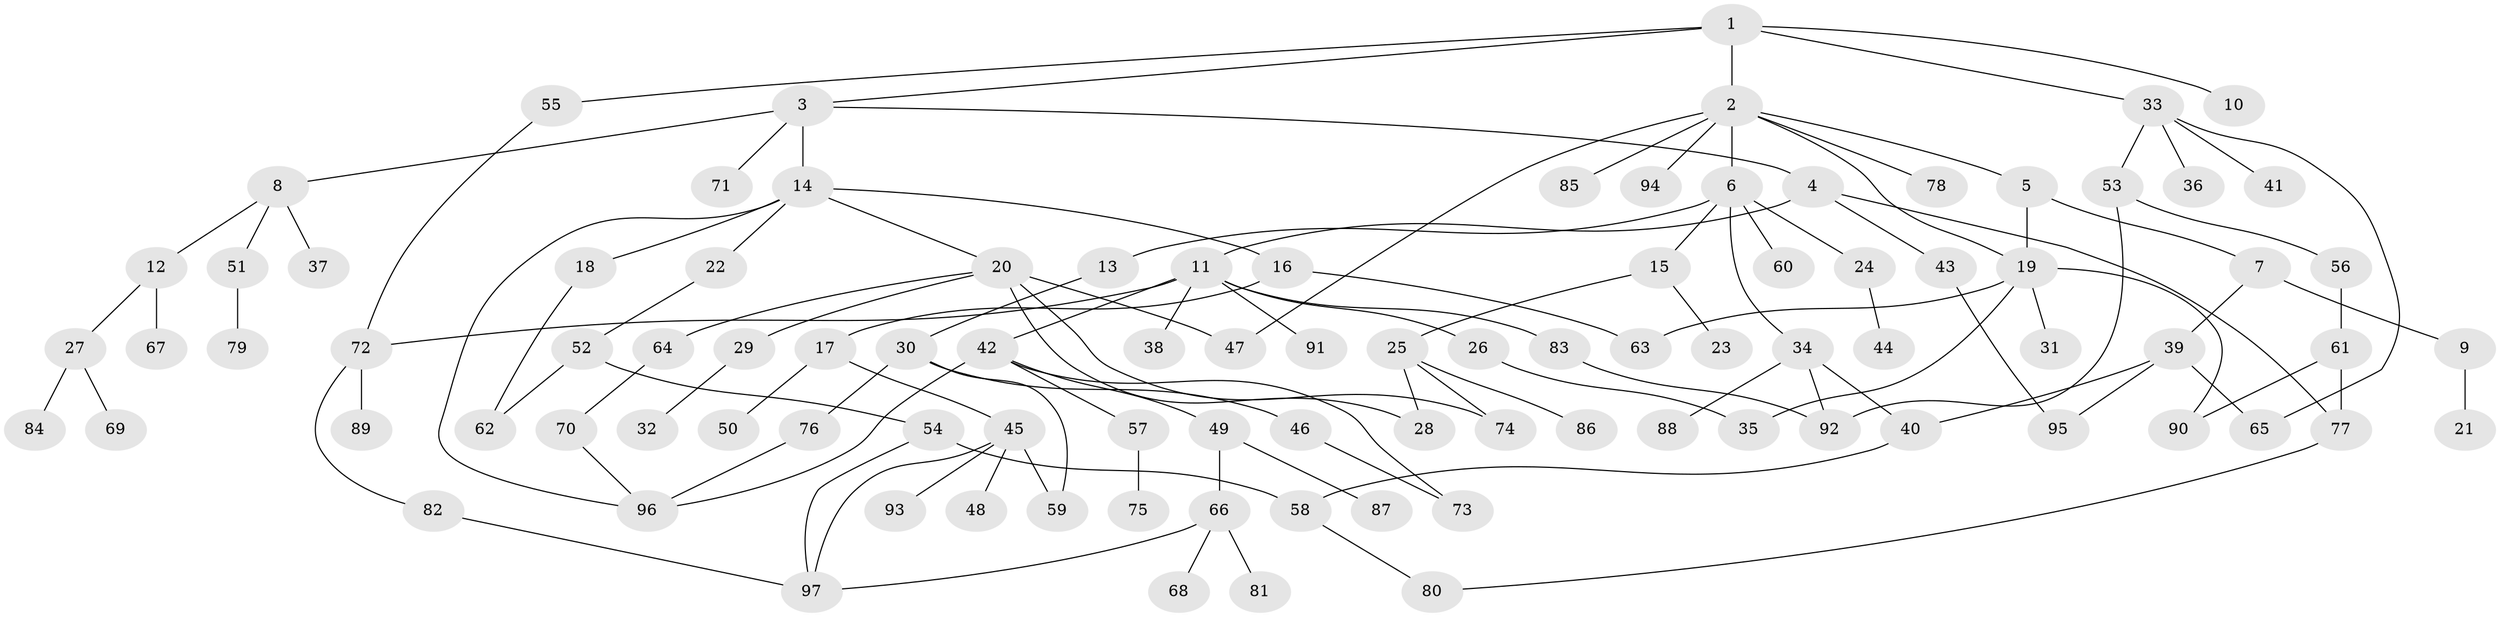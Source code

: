 // Generated by graph-tools (version 1.1) at 2025/49/03/09/25 03:49:15]
// undirected, 97 vertices, 121 edges
graph export_dot {
graph [start="1"]
  node [color=gray90,style=filled];
  1;
  2;
  3;
  4;
  5;
  6;
  7;
  8;
  9;
  10;
  11;
  12;
  13;
  14;
  15;
  16;
  17;
  18;
  19;
  20;
  21;
  22;
  23;
  24;
  25;
  26;
  27;
  28;
  29;
  30;
  31;
  32;
  33;
  34;
  35;
  36;
  37;
  38;
  39;
  40;
  41;
  42;
  43;
  44;
  45;
  46;
  47;
  48;
  49;
  50;
  51;
  52;
  53;
  54;
  55;
  56;
  57;
  58;
  59;
  60;
  61;
  62;
  63;
  64;
  65;
  66;
  67;
  68;
  69;
  70;
  71;
  72;
  73;
  74;
  75;
  76;
  77;
  78;
  79;
  80;
  81;
  82;
  83;
  84;
  85;
  86;
  87;
  88;
  89;
  90;
  91;
  92;
  93;
  94;
  95;
  96;
  97;
  1 -- 2;
  1 -- 3;
  1 -- 10;
  1 -- 33;
  1 -- 55;
  2 -- 5;
  2 -- 6;
  2 -- 47;
  2 -- 78;
  2 -- 85;
  2 -- 94;
  2 -- 19;
  3 -- 4;
  3 -- 8;
  3 -- 14;
  3 -- 71;
  4 -- 11;
  4 -- 43;
  4 -- 77;
  5 -- 7;
  5 -- 19;
  6 -- 13;
  6 -- 15;
  6 -- 24;
  6 -- 34;
  6 -- 60;
  7 -- 9;
  7 -- 39;
  8 -- 12;
  8 -- 37;
  8 -- 51;
  9 -- 21;
  11 -- 26;
  11 -- 38;
  11 -- 42;
  11 -- 72;
  11 -- 83;
  11 -- 91;
  12 -- 27;
  12 -- 67;
  13 -- 30;
  14 -- 16;
  14 -- 18;
  14 -- 20;
  14 -- 22;
  14 -- 96;
  15 -- 23;
  15 -- 25;
  16 -- 17;
  16 -- 63;
  17 -- 45;
  17 -- 50;
  18 -- 62;
  19 -- 31;
  19 -- 90;
  19 -- 35;
  19 -- 63;
  20 -- 29;
  20 -- 64;
  20 -- 47;
  20 -- 74;
  20 -- 28;
  22 -- 52;
  24 -- 44;
  25 -- 28;
  25 -- 74;
  25 -- 86;
  26 -- 35;
  27 -- 69;
  27 -- 84;
  29 -- 32;
  30 -- 46;
  30 -- 76;
  30 -- 59;
  33 -- 36;
  33 -- 41;
  33 -- 53;
  33 -- 65;
  34 -- 88;
  34 -- 92;
  34 -- 40;
  39 -- 40;
  39 -- 65;
  39 -- 95;
  40 -- 58;
  42 -- 49;
  42 -- 57;
  42 -- 96;
  42 -- 73;
  43 -- 95;
  45 -- 48;
  45 -- 59;
  45 -- 93;
  45 -- 97;
  46 -- 73;
  49 -- 66;
  49 -- 87;
  51 -- 79;
  52 -- 54;
  52 -- 62;
  53 -- 56;
  53 -- 92;
  54 -- 58;
  54 -- 97;
  55 -- 72;
  56 -- 61;
  57 -- 75;
  58 -- 80;
  61 -- 77;
  61 -- 90;
  64 -- 70;
  66 -- 68;
  66 -- 81;
  66 -- 97;
  70 -- 96;
  72 -- 82;
  72 -- 89;
  76 -- 96;
  77 -- 80;
  82 -- 97;
  83 -- 92;
}
